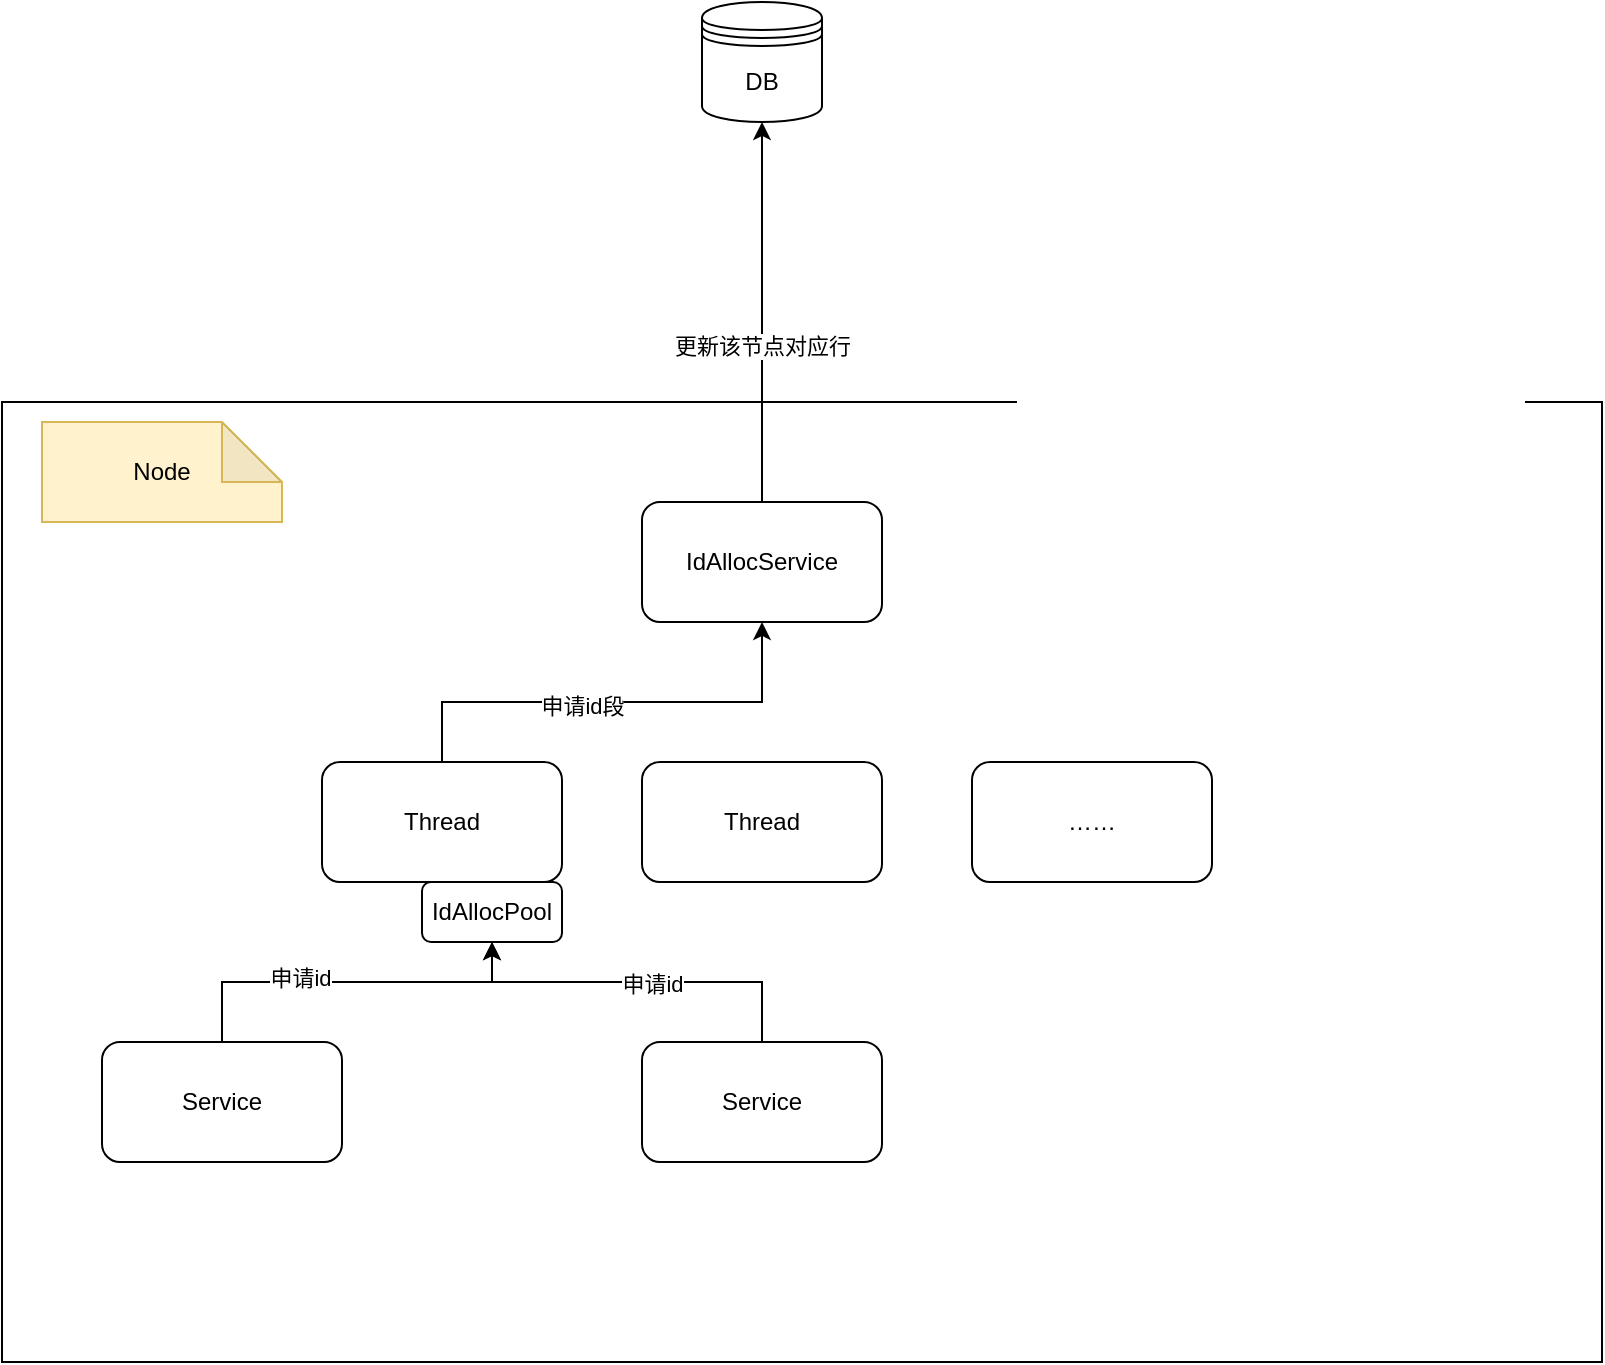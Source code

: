 <mxfile version="22.1.16" type="device">
  <diagram name="第 1 页" id="Rl2BzGUqttSHl6W_gCWR">
    <mxGraphModel dx="2152" dy="764" grid="1" gridSize="10" guides="1" tooltips="1" connect="1" arrows="1" fold="1" page="1" pageScale="1" pageWidth="850" pageHeight="1100" math="0" shadow="0">
      <root>
        <mxCell id="0" />
        <mxCell id="1" parent="0" />
        <mxCell id="94bvH0zSQ9h3Q5J1weCJ-29" value="" style="whiteSpace=wrap;html=1;" vertex="1" parent="1">
          <mxGeometry x="-120" y="440" width="800" height="480" as="geometry" />
        </mxCell>
        <mxCell id="94bvH0zSQ9h3Q5J1weCJ-5" value="IdAllocService" style="rounded=1;whiteSpace=wrap;html=1;" vertex="1" parent="1">
          <mxGeometry x="200" y="490" width="120" height="60" as="geometry" />
        </mxCell>
        <mxCell id="94bvH0zSQ9h3Q5J1weCJ-23" style="edgeStyle=orthogonalEdgeStyle;rounded=0;orthogonalLoop=1;jettySize=auto;html=1;entryX=0.5;entryY=1;entryDx=0;entryDy=0;" edge="1" parent="1" source="94bvH0zSQ9h3Q5J1weCJ-6" target="94bvH0zSQ9h3Q5J1weCJ-5">
          <mxGeometry relative="1" as="geometry">
            <Array as="points">
              <mxPoint x="100" y="590" />
              <mxPoint x="260" y="590" />
            </Array>
          </mxGeometry>
        </mxCell>
        <mxCell id="94bvH0zSQ9h3Q5J1weCJ-24" value="申请id段" style="edgeLabel;html=1;align=center;verticalAlign=middle;resizable=0;points=[];" vertex="1" connectable="0" parent="94bvH0zSQ9h3Q5J1weCJ-23">
          <mxGeometry x="-0.133" y="-2" relative="1" as="geometry">
            <mxPoint as="offset" />
          </mxGeometry>
        </mxCell>
        <mxCell id="94bvH0zSQ9h3Q5J1weCJ-6" value="Thread" style="rounded=1;whiteSpace=wrap;html=1;" vertex="1" parent="1">
          <mxGeometry x="40" y="620" width="120" height="60" as="geometry" />
        </mxCell>
        <mxCell id="94bvH0zSQ9h3Q5J1weCJ-9" value="Thread" style="rounded=1;whiteSpace=wrap;html=1;" vertex="1" parent="1">
          <mxGeometry x="200" y="620" width="120" height="60" as="geometry" />
        </mxCell>
        <mxCell id="94bvH0zSQ9h3Q5J1weCJ-10" value="……" style="rounded=1;whiteSpace=wrap;html=1;" vertex="1" parent="1">
          <mxGeometry x="365" y="620" width="120" height="60" as="geometry" />
        </mxCell>
        <mxCell id="94bvH0zSQ9h3Q5J1weCJ-16" value="Service" style="rounded=1;whiteSpace=wrap;html=1;" vertex="1" parent="1">
          <mxGeometry x="-70" y="760" width="120" height="60" as="geometry" />
        </mxCell>
        <mxCell id="94bvH0zSQ9h3Q5J1weCJ-18" value="IdAllocPool" style="rounded=1;whiteSpace=wrap;html=1;" vertex="1" parent="1">
          <mxGeometry x="90" y="680" width="70" height="30" as="geometry" />
        </mxCell>
        <mxCell id="94bvH0zSQ9h3Q5J1weCJ-31" style="edgeStyle=orthogonalEdgeStyle;rounded=0;orthogonalLoop=1;jettySize=auto;html=1;entryX=0.5;entryY=1;entryDx=0;entryDy=0;exitX=0.5;exitY=0;exitDx=0;exitDy=0;" edge="1" parent="1" source="94bvH0zSQ9h3Q5J1weCJ-20" target="94bvH0zSQ9h3Q5J1weCJ-18">
          <mxGeometry relative="1" as="geometry">
            <Array as="points">
              <mxPoint x="260" y="730" />
              <mxPoint x="125" y="730" />
            </Array>
          </mxGeometry>
        </mxCell>
        <mxCell id="94bvH0zSQ9h3Q5J1weCJ-32" value="申请id" style="edgeLabel;html=1;align=center;verticalAlign=middle;resizable=0;points=[];" vertex="1" connectable="0" parent="94bvH0zSQ9h3Q5J1weCJ-31">
          <mxGeometry x="-0.077" y="1" relative="1" as="geometry">
            <mxPoint as="offset" />
          </mxGeometry>
        </mxCell>
        <mxCell id="94bvH0zSQ9h3Q5J1weCJ-20" value="Service" style="rounded=1;whiteSpace=wrap;html=1;" vertex="1" parent="1">
          <mxGeometry x="200" y="760" width="120" height="60" as="geometry" />
        </mxCell>
        <mxCell id="94bvH0zSQ9h3Q5J1weCJ-21" style="edgeStyle=orthogonalEdgeStyle;rounded=0;orthogonalLoop=1;jettySize=auto;html=1;entryX=0.5;entryY=1;entryDx=0;entryDy=0;" edge="1" parent="1" source="94bvH0zSQ9h3Q5J1weCJ-16" target="94bvH0zSQ9h3Q5J1weCJ-18">
          <mxGeometry relative="1" as="geometry">
            <Array as="points">
              <mxPoint x="-10" y="730" />
              <mxPoint x="125" y="730" />
            </Array>
          </mxGeometry>
        </mxCell>
        <mxCell id="94bvH0zSQ9h3Q5J1weCJ-22" value="申请id" style="edgeLabel;html=1;align=center;verticalAlign=middle;resizable=0;points=[];" vertex="1" connectable="0" parent="94bvH0zSQ9h3Q5J1weCJ-21">
          <mxGeometry x="-0.26" y="2" relative="1" as="geometry">
            <mxPoint as="offset" />
          </mxGeometry>
        </mxCell>
        <mxCell id="94bvH0zSQ9h3Q5J1weCJ-26" style="edgeStyle=orthogonalEdgeStyle;rounded=0;orthogonalLoop=1;jettySize=auto;html=1;entryX=0.5;entryY=1;entryDx=0;entryDy=0;" edge="1" parent="1" source="94bvH0zSQ9h3Q5J1weCJ-5" target="94bvH0zSQ9h3Q5J1weCJ-28">
          <mxGeometry relative="1" as="geometry">
            <mxPoint x="262" y="432" as="targetPoint" />
          </mxGeometry>
        </mxCell>
        <mxCell id="94bvH0zSQ9h3Q5J1weCJ-27" value="更新该节点对应行" style="edgeLabel;html=1;align=center;verticalAlign=middle;resizable=0;points=[];" vertex="1" connectable="0" parent="94bvH0zSQ9h3Q5J1weCJ-26">
          <mxGeometry x="-0.173" relative="1" as="geometry">
            <mxPoint as="offset" />
          </mxGeometry>
        </mxCell>
        <mxCell id="94bvH0zSQ9h3Q5J1weCJ-28" value="DB" style="shape=datastore;whiteSpace=wrap;html=1;" vertex="1" parent="1">
          <mxGeometry x="230" y="240" width="60" height="60" as="geometry" />
        </mxCell>
        <mxCell id="94bvH0zSQ9h3Q5J1weCJ-30" value="Node" style="shape=note;whiteSpace=wrap;html=1;backgroundOutline=1;darkOpacity=0.05;fillColor=#fff2cc;strokeColor=#d6b656;" vertex="1" parent="1">
          <mxGeometry x="-100" y="450" width="120" height="50" as="geometry" />
        </mxCell>
      </root>
    </mxGraphModel>
  </diagram>
</mxfile>
